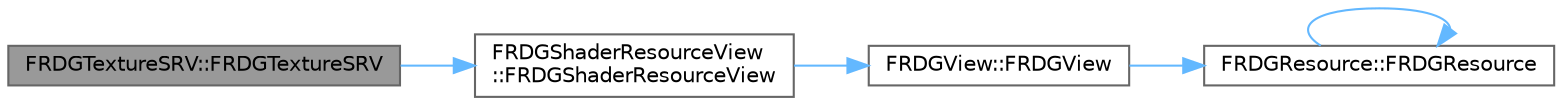 digraph "FRDGTextureSRV::FRDGTextureSRV"
{
 // INTERACTIVE_SVG=YES
 // LATEX_PDF_SIZE
  bgcolor="transparent";
  edge [fontname=Helvetica,fontsize=10,labelfontname=Helvetica,labelfontsize=10];
  node [fontname=Helvetica,fontsize=10,shape=box,height=0.2,width=0.4];
  rankdir="LR";
  Node1 [id="Node000001",label="FRDGTextureSRV::FRDGTextureSRV",height=0.2,width=0.4,color="gray40", fillcolor="grey60", style="filled", fontcolor="black",tooltip=" "];
  Node1 -> Node2 [id="edge1_Node000001_Node000002",color="steelblue1",style="solid",tooltip=" "];
  Node2 [id="Node000002",label="FRDGShaderResourceView\l::FRDGShaderResourceView",height=0.2,width=0.4,color="grey40", fillcolor="white", style="filled",URL="$d8/d35/classFRDGShaderResourceView.html#adbfbc4b241418c2c5cb628546620c170",tooltip=" "];
  Node2 -> Node3 [id="edge2_Node000002_Node000003",color="steelblue1",style="solid",tooltip=" "];
  Node3 [id="Node000003",label="FRDGView::FRDGView",height=0.2,width=0.4,color="grey40", fillcolor="white", style="filled",URL="$d7/d40/classFRDGView.html#a397f00772c9e83e8d5ea2a973a6fc838",tooltip=" "];
  Node3 -> Node4 [id="edge3_Node000003_Node000004",color="steelblue1",style="solid",tooltip=" "];
  Node4 [id="Node000004",label="FRDGResource::FRDGResource",height=0.2,width=0.4,color="grey40", fillcolor="white", style="filled",URL="$d4/d89/classFRDGResource.html#a417c0dee023375469f9d747bbe50e3d6",tooltip=" "];
  Node4 -> Node4 [id="edge4_Node000004_Node000004",color="steelblue1",style="solid",tooltip=" "];
}
